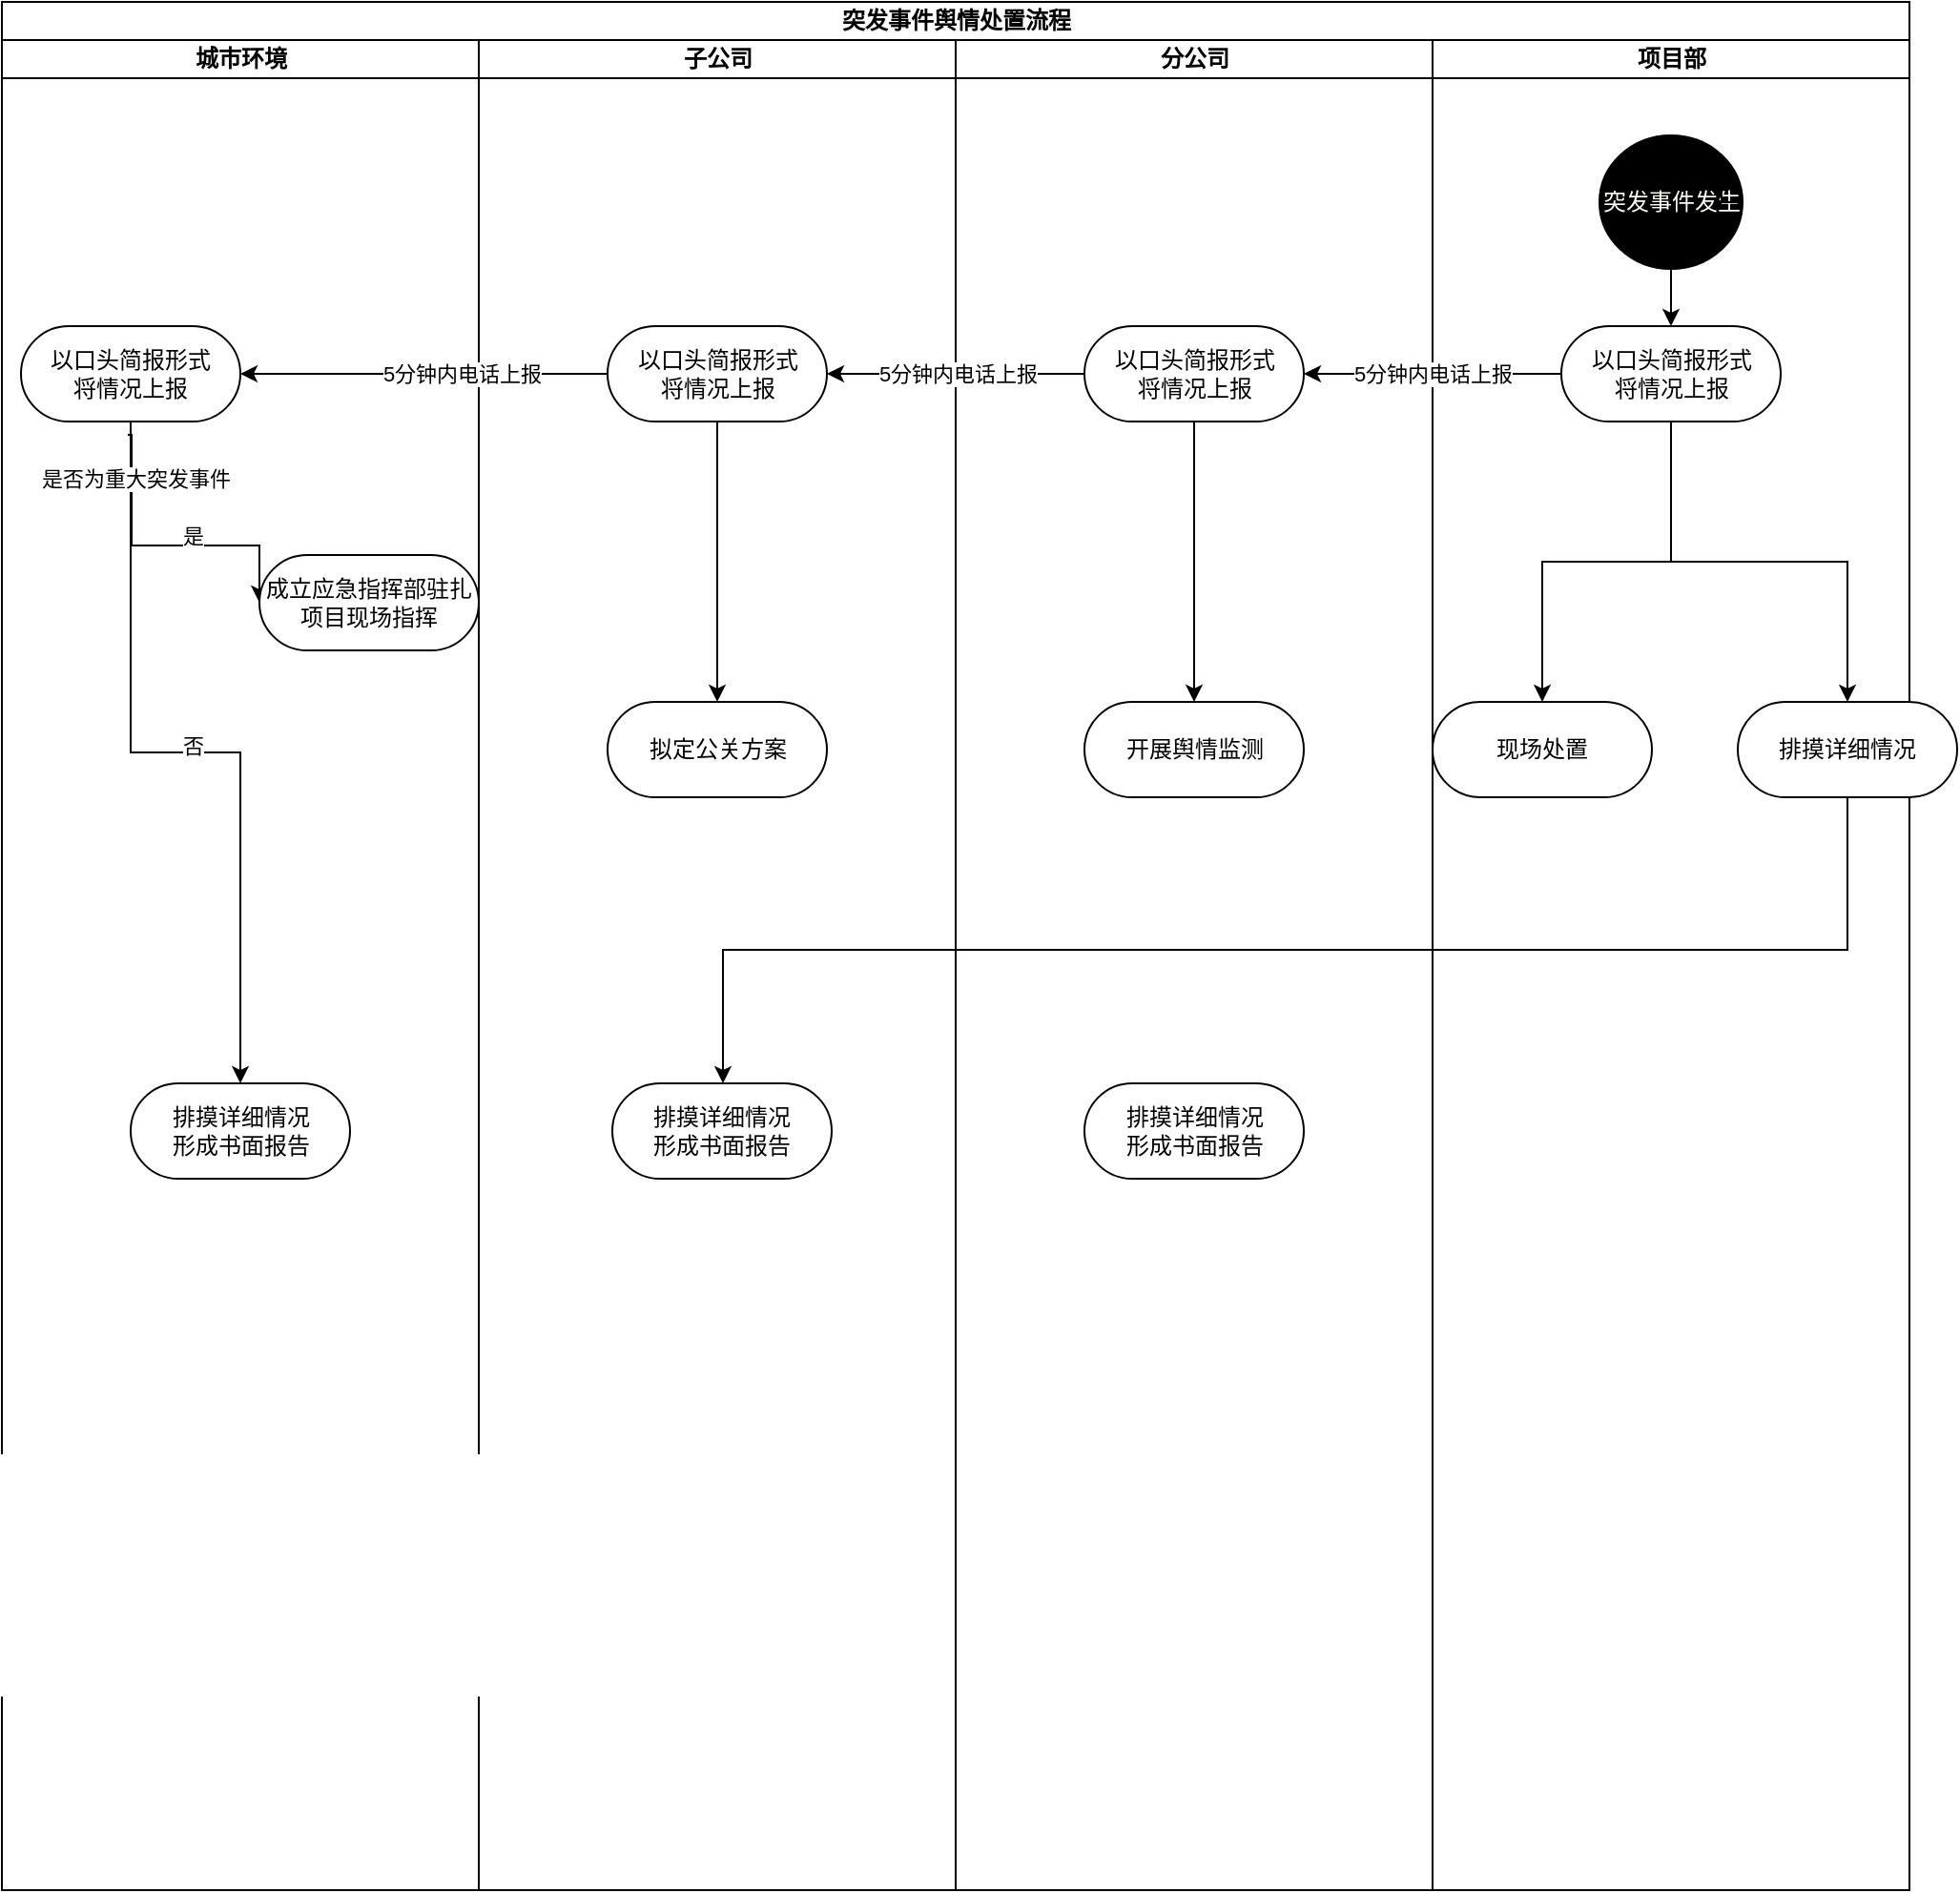 <mxfile version="21.6.7" type="github">
  <diagram name="Page-1" id="0783ab3e-0a74-02c8-0abd-f7b4e66b4bec">
    <mxGraphModel dx="1434" dy="766" grid="1" gridSize="10" guides="1" tooltips="1" connect="1" arrows="1" fold="1" page="1" pageScale="1" pageWidth="850" pageHeight="1100" background="none" math="0" shadow="0">
      <root>
        <mxCell id="0" />
        <mxCell id="1" parent="0" />
        <mxCell id="1c1d494c118603dd-1" value="突发事件舆情处置流程" style="swimlane;html=1;childLayout=stackLayout;startSize=20;rounded=0;shadow=0;comic=0;labelBackgroundColor=none;strokeWidth=1;fontFamily=Verdana;fontSize=12;align=center;" parent="1" vertex="1">
          <mxGeometry x="40" y="20" width="1000" height="990" as="geometry" />
        </mxCell>
        <mxCell id="1c1d494c118603dd-2" value="城市环境" style="swimlane;html=1;startSize=20;" parent="1c1d494c118603dd-1" vertex="1">
          <mxGeometry y="20" width="250" height="970" as="geometry" />
        </mxCell>
        <mxCell id="oOQ63VLb-OkWk4r61rTC-39" style="edgeStyle=orthogonalEdgeStyle;rounded=0;orthogonalLoop=1;jettySize=auto;html=1;entryX=0;entryY=0.5;entryDx=0;entryDy=0;exitX=0.487;exitY=1.14;exitDx=0;exitDy=0;exitPerimeter=0;" edge="1" parent="1c1d494c118603dd-2" source="oOQ63VLb-OkWk4r61rTC-31" target="oOQ63VLb-OkWk4r61rTC-35">
          <mxGeometry relative="1" as="geometry">
            <Array as="points">
              <mxPoint x="68" y="207" />
              <mxPoint x="68" y="265" />
            </Array>
          </mxGeometry>
        </mxCell>
        <mxCell id="oOQ63VLb-OkWk4r61rTC-55" value="是" style="edgeLabel;html=1;align=center;verticalAlign=middle;resizable=0;points=[];" vertex="1" connectable="0" parent="oOQ63VLb-OkWk4r61rTC-39">
          <mxGeometry x="0.465" y="2" relative="1" as="geometry">
            <mxPoint x="-23" y="-3" as="offset" />
          </mxGeometry>
        </mxCell>
        <mxCell id="oOQ63VLb-OkWk4r61rTC-53" style="edgeStyle=orthogonalEdgeStyle;rounded=0;orthogonalLoop=1;jettySize=auto;html=1;entryX=0.5;entryY=0;entryDx=0;entryDy=0;" edge="1" parent="1c1d494c118603dd-2" source="oOQ63VLb-OkWk4r61rTC-31" target="oOQ63VLb-OkWk4r61rTC-64">
          <mxGeometry relative="1" as="geometry">
            <mxPoint x="67.5" y="380" as="targetPoint" />
          </mxGeometry>
        </mxCell>
        <mxCell id="oOQ63VLb-OkWk4r61rTC-54" value="是否为重大突发事件" style="edgeLabel;html=1;align=center;verticalAlign=middle;resizable=0;points=[];" vertex="1" connectable="0" parent="oOQ63VLb-OkWk4r61rTC-53">
          <mxGeometry x="-0.778" y="2" relative="1" as="geometry">
            <mxPoint y="-15" as="offset" />
          </mxGeometry>
        </mxCell>
        <mxCell id="oOQ63VLb-OkWk4r61rTC-56" value="否" style="edgeLabel;html=1;align=center;verticalAlign=middle;resizable=0;points=[];" vertex="1" connectable="0" parent="oOQ63VLb-OkWk4r61rTC-53">
          <mxGeometry x="0.18" y="1" relative="1" as="geometry">
            <mxPoint x="-26" y="-11" as="offset" />
          </mxGeometry>
        </mxCell>
        <mxCell id="oOQ63VLb-OkWk4r61rTC-31" value="以口头简报形式&lt;br&gt;将情况上报" style="rounded=1;whiteSpace=wrap;html=1;shadow=0;comic=0;labelBackgroundColor=none;strokeWidth=1;fontFamily=Verdana;fontSize=12;align=center;arcSize=50;" vertex="1" parent="1c1d494c118603dd-2">
          <mxGeometry x="10" y="150" width="115" height="50" as="geometry" />
        </mxCell>
        <mxCell id="oOQ63VLb-OkWk4r61rTC-35" value="成立应急指挥部驻扎项目现场指挥" style="rounded=1;whiteSpace=wrap;html=1;shadow=0;comic=0;labelBackgroundColor=none;strokeWidth=1;fontFamily=Verdana;fontSize=12;align=center;arcSize=50;" vertex="1" parent="1c1d494c118603dd-2">
          <mxGeometry x="135" y="270" width="115" height="50" as="geometry" />
        </mxCell>
        <mxCell id="oOQ63VLb-OkWk4r61rTC-64" value="排摸详细情况&lt;br&gt;形成书面报告" style="rounded=1;whiteSpace=wrap;html=1;shadow=0;comic=0;labelBackgroundColor=none;strokeWidth=1;fontFamily=Verdana;fontSize=12;align=center;arcSize=50;" vertex="1" parent="1c1d494c118603dd-2">
          <mxGeometry x="67.5" y="547" width="115" height="50" as="geometry" />
        </mxCell>
        <mxCell id="1c1d494c118603dd-3" value="子公司" style="swimlane;html=1;startSize=20;" parent="1c1d494c118603dd-1" vertex="1">
          <mxGeometry x="250" y="20" width="250" height="970" as="geometry" />
        </mxCell>
        <mxCell id="oOQ63VLb-OkWk4r61rTC-45" style="edgeStyle=orthogonalEdgeStyle;rounded=0;orthogonalLoop=1;jettySize=auto;html=1;" edge="1" parent="1c1d494c118603dd-3" source="oOQ63VLb-OkWk4r61rTC-30" target="oOQ63VLb-OkWk4r61rTC-38">
          <mxGeometry relative="1" as="geometry" />
        </mxCell>
        <mxCell id="oOQ63VLb-OkWk4r61rTC-30" value="以口头简报形式&lt;br&gt;将情况上报" style="rounded=1;whiteSpace=wrap;html=1;shadow=0;comic=0;labelBackgroundColor=none;strokeWidth=1;fontFamily=Verdana;fontSize=12;align=center;arcSize=50;" vertex="1" parent="1c1d494c118603dd-3">
          <mxGeometry x="67.5" y="150" width="115" height="50" as="geometry" />
        </mxCell>
        <mxCell id="oOQ63VLb-OkWk4r61rTC-38" value="拟定公关方案" style="rounded=1;whiteSpace=wrap;html=1;shadow=0;comic=0;labelBackgroundColor=none;strokeWidth=1;fontFamily=Verdana;fontSize=12;align=center;arcSize=50;" vertex="1" parent="1c1d494c118603dd-3">
          <mxGeometry x="67.5" y="347" width="115" height="50" as="geometry" />
        </mxCell>
        <mxCell id="oOQ63VLb-OkWk4r61rTC-63" value="排摸详细情况&lt;br&gt;形成书面报告" style="rounded=1;whiteSpace=wrap;html=1;shadow=0;comic=0;labelBackgroundColor=none;strokeWidth=1;fontFamily=Verdana;fontSize=12;align=center;arcSize=50;" vertex="1" parent="1c1d494c118603dd-3">
          <mxGeometry x="70" y="547" width="115" height="50" as="geometry" />
        </mxCell>
        <mxCell id="oOQ63VLb-OkWk4r61rTC-76" style="edgeStyle=orthogonalEdgeStyle;rounded=0;orthogonalLoop=1;jettySize=auto;html=1;" edge="1" parent="1c1d494c118603dd-1" source="oOQ63VLb-OkWk4r61rTC-43" target="oOQ63VLb-OkWk4r61rTC-63">
          <mxGeometry relative="1" as="geometry">
            <Array as="points">
              <mxPoint x="968" y="497" />
              <mxPoint x="378" y="497" />
            </Array>
          </mxGeometry>
        </mxCell>
        <mxCell id="1c1d494c118603dd-4" value="分公司" style="swimlane;html=1;startSize=20;" parent="1c1d494c118603dd-1" vertex="1">
          <mxGeometry x="500" y="20" width="250" height="970" as="geometry">
            <mxRectangle x="500" y="20" width="40" height="970" as="alternateBounds" />
          </mxGeometry>
        </mxCell>
        <mxCell id="oOQ63VLb-OkWk4r61rTC-46" style="edgeStyle=orthogonalEdgeStyle;rounded=0;orthogonalLoop=1;jettySize=auto;html=1;entryX=0.5;entryY=0;entryDx=0;entryDy=0;exitX=0.5;exitY=1;exitDx=0;exitDy=0;" edge="1" parent="1c1d494c118603dd-4" source="oOQ63VLb-OkWk4r61rTC-29" target="oOQ63VLb-OkWk4r61rTC-37">
          <mxGeometry relative="1" as="geometry">
            <mxPoint x="125" y="240" as="sourcePoint" />
          </mxGeometry>
        </mxCell>
        <mxCell id="oOQ63VLb-OkWk4r61rTC-29" value="以口头简报形式&lt;br&gt;将情况上报" style="rounded=1;whiteSpace=wrap;html=1;shadow=0;comic=0;labelBackgroundColor=none;strokeWidth=1;fontFamily=Verdana;fontSize=12;align=center;arcSize=50;" vertex="1" parent="1c1d494c118603dd-4">
          <mxGeometry x="67.5" y="150" width="115" height="50" as="geometry" />
        </mxCell>
        <mxCell id="oOQ63VLb-OkWk4r61rTC-37" value="开展舆情监测" style="rounded=1;whiteSpace=wrap;html=1;shadow=0;comic=0;labelBackgroundColor=none;strokeWidth=1;fontFamily=Verdana;fontSize=12;align=center;arcSize=50;" vertex="1" parent="1c1d494c118603dd-4">
          <mxGeometry x="67.5" y="347" width="115" height="50" as="geometry" />
        </mxCell>
        <mxCell id="oOQ63VLb-OkWk4r61rTC-62" value="排摸详细情况&lt;br&gt;形成书面报告" style="rounded=1;whiteSpace=wrap;html=1;shadow=0;comic=0;labelBackgroundColor=none;strokeWidth=1;fontFamily=Verdana;fontSize=12;align=center;arcSize=50;" vertex="1" parent="1c1d494c118603dd-4">
          <mxGeometry x="67.5" y="547" width="115" height="50" as="geometry" />
        </mxCell>
        <mxCell id="oOQ63VLb-OkWk4r61rTC-21" value="项目部" style="swimlane;html=1;startSize=20;" vertex="1" parent="1c1d494c118603dd-1">
          <mxGeometry x="750" y="20" width="250" height="970" as="geometry">
            <mxRectangle x="500" y="20" width="40" height="970" as="alternateBounds" />
          </mxGeometry>
        </mxCell>
        <mxCell id="oOQ63VLb-OkWk4r61rTC-28" style="edgeStyle=orthogonalEdgeStyle;rounded=0;orthogonalLoop=1;jettySize=auto;html=1;entryX=0.5;entryY=0;entryDx=0;entryDy=0;" edge="1" parent="oOQ63VLb-OkWk4r61rTC-21" source="60571a20871a0731-4" target="oOQ63VLb-OkWk4r61rTC-26">
          <mxGeometry relative="1" as="geometry" />
        </mxCell>
        <mxCell id="60571a20871a0731-4" value="&lt;font color=&quot;#fbfff7&quot;&gt;突发事件发生&lt;/font&gt;" style="ellipse;whiteSpace=wrap;html=1;rounded=0;shadow=0;comic=0;labelBackgroundColor=none;strokeWidth=1;fillColor=#000000;fontFamily=Verdana;fontSize=12;align=center;" parent="oOQ63VLb-OkWk4r61rTC-21" vertex="1">
          <mxGeometry x="87.5" y="50" width="75" height="70" as="geometry" />
        </mxCell>
        <mxCell id="oOQ63VLb-OkWk4r61rTC-2" style="edgeStyle=orthogonalEdgeStyle;rounded=0;orthogonalLoop=1;jettySize=auto;html=1;exitX=1;exitY=0.5;exitDx=0;exitDy=0;entryX=1;entryY=0;entryDx=0;entryDy=0;" edge="1" parent="oOQ63VLb-OkWk4r61rTC-21" source="60571a20871a0731-4" target="60571a20871a0731-4">
          <mxGeometry relative="1" as="geometry" />
        </mxCell>
        <mxCell id="oOQ63VLb-OkWk4r61rTC-74" style="edgeStyle=orthogonalEdgeStyle;rounded=0;orthogonalLoop=1;jettySize=auto;html=1;" edge="1" parent="oOQ63VLb-OkWk4r61rTC-21" source="oOQ63VLb-OkWk4r61rTC-26" target="oOQ63VLb-OkWk4r61rTC-61">
          <mxGeometry relative="1" as="geometry" />
        </mxCell>
        <mxCell id="oOQ63VLb-OkWk4r61rTC-26" value="以口头简报形式&lt;br&gt;将情况上报" style="rounded=1;whiteSpace=wrap;html=1;shadow=0;comic=0;labelBackgroundColor=none;strokeWidth=1;fontFamily=Verdana;fontSize=12;align=center;arcSize=50;" vertex="1" parent="oOQ63VLb-OkWk4r61rTC-21">
          <mxGeometry x="67.5" y="150" width="115" height="50" as="geometry" />
        </mxCell>
        <mxCell id="oOQ63VLb-OkWk4r61rTC-43" value="排摸详细情况" style="rounded=1;whiteSpace=wrap;html=1;shadow=0;comic=0;labelBackgroundColor=none;strokeWidth=1;fontFamily=Verdana;fontSize=12;align=center;arcSize=50;" vertex="1" parent="oOQ63VLb-OkWk4r61rTC-21">
          <mxGeometry x="160" y="347" width="115" height="50" as="geometry" />
        </mxCell>
        <mxCell id="oOQ63VLb-OkWk4r61rTC-61" value="现场处置" style="rounded=1;whiteSpace=wrap;html=1;shadow=0;comic=0;labelBackgroundColor=none;strokeWidth=1;fontFamily=Verdana;fontSize=12;align=center;arcSize=50;" vertex="1" parent="oOQ63VLb-OkWk4r61rTC-21">
          <mxGeometry y="347" width="115" height="50" as="geometry" />
        </mxCell>
        <mxCell id="oOQ63VLb-OkWk4r61rTC-47" style="edgeStyle=orthogonalEdgeStyle;rounded=0;orthogonalLoop=1;jettySize=auto;html=1;entryX=0.5;entryY=0;entryDx=0;entryDy=0;exitX=0.5;exitY=1;exitDx=0;exitDy=0;" edge="1" parent="oOQ63VLb-OkWk4r61rTC-21" source="oOQ63VLb-OkWk4r61rTC-26" target="oOQ63VLb-OkWk4r61rTC-43">
          <mxGeometry relative="1" as="geometry">
            <mxPoint x="124.5" y="210" as="sourcePoint" />
            <mxPoint x="124.5" y="300" as="targetPoint" />
          </mxGeometry>
        </mxCell>
        <mxCell id="oOQ63VLb-OkWk4r61rTC-32" style="edgeStyle=orthogonalEdgeStyle;rounded=0;orthogonalLoop=1;jettySize=auto;html=1;entryX=1;entryY=0.5;entryDx=0;entryDy=0;" edge="1" parent="1c1d494c118603dd-1" source="oOQ63VLb-OkWk4r61rTC-26" target="oOQ63VLb-OkWk4r61rTC-29">
          <mxGeometry relative="1" as="geometry" />
        </mxCell>
        <mxCell id="oOQ63VLb-OkWk4r61rTC-48" value="5分钟内电话上报" style="edgeLabel;html=1;align=center;verticalAlign=middle;resizable=0;points=[];" vertex="1" connectable="0" parent="oOQ63VLb-OkWk4r61rTC-32">
          <mxGeometry x="-0.356" y="1" relative="1" as="geometry">
            <mxPoint x="-24" y="-1" as="offset" />
          </mxGeometry>
        </mxCell>
        <mxCell id="oOQ63VLb-OkWk4r61rTC-33" style="edgeStyle=orthogonalEdgeStyle;rounded=0;orthogonalLoop=1;jettySize=auto;html=1;exitX=0;exitY=0.5;exitDx=0;exitDy=0;entryX=1;entryY=0.5;entryDx=0;entryDy=0;" edge="1" parent="1c1d494c118603dd-1" source="oOQ63VLb-OkWk4r61rTC-29" target="oOQ63VLb-OkWk4r61rTC-30">
          <mxGeometry relative="1" as="geometry" />
        </mxCell>
        <mxCell id="oOQ63VLb-OkWk4r61rTC-49" value="5分钟内电话上报" style="edgeLabel;html=1;align=center;verticalAlign=middle;resizable=0;points=[];" vertex="1" connectable="0" parent="oOQ63VLb-OkWk4r61rTC-33">
          <mxGeometry x="-0.311" y="3" relative="1" as="geometry">
            <mxPoint x="-20" y="-3" as="offset" />
          </mxGeometry>
        </mxCell>
        <mxCell id="oOQ63VLb-OkWk4r61rTC-34" style="edgeStyle=orthogonalEdgeStyle;rounded=0;orthogonalLoop=1;jettySize=auto;html=1;exitX=0;exitY=0.5;exitDx=0;exitDy=0;entryX=1;entryY=0.5;entryDx=0;entryDy=0;" edge="1" parent="1c1d494c118603dd-1" source="oOQ63VLb-OkWk4r61rTC-30" target="oOQ63VLb-OkWk4r61rTC-31">
          <mxGeometry relative="1" as="geometry" />
        </mxCell>
        <mxCell id="oOQ63VLb-OkWk4r61rTC-50" value="5分钟内电话上报" style="edgeLabel;html=1;align=center;verticalAlign=middle;resizable=0;points=[];" vertex="1" connectable="0" parent="oOQ63VLb-OkWk4r61rTC-34">
          <mxGeometry x="-0.195" relative="1" as="geometry">
            <mxPoint x="1" as="offset" />
          </mxGeometry>
        </mxCell>
      </root>
    </mxGraphModel>
  </diagram>
</mxfile>
